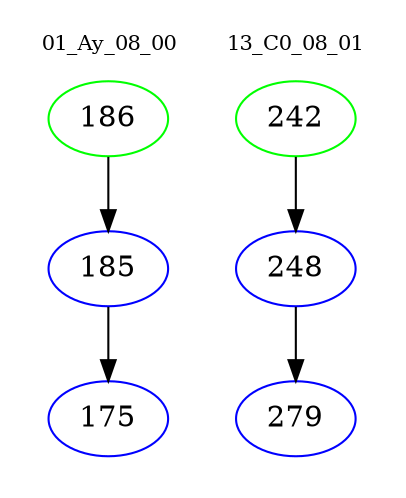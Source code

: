 digraph{
subgraph cluster_0 {
color = white
label = "01_Ay_08_00";
fontsize=10;
T0_186 [label="186", color="green"]
T0_186 -> T0_185 [color="black"]
T0_185 [label="185", color="blue"]
T0_185 -> T0_175 [color="black"]
T0_175 [label="175", color="blue"]
}
subgraph cluster_1 {
color = white
label = "13_C0_08_01";
fontsize=10;
T1_242 [label="242", color="green"]
T1_242 -> T1_248 [color="black"]
T1_248 [label="248", color="blue"]
T1_248 -> T1_279 [color="black"]
T1_279 [label="279", color="blue"]
}
}
